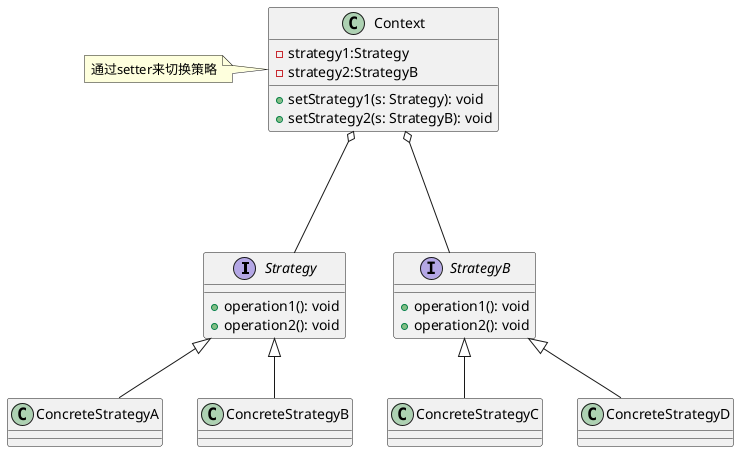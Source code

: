 @startuml

interface Strategy{
    + operation1(): void
    + operation2(): void
}

class ConcreteStrategyA{

}

class ConcreteStrategyB{

}
interface StrategyB{
    + operation1(): void
    + operation2(): void
}

class ConcreteStrategyC{

}

class ConcreteStrategyD{

}

class Context{
    - strategy1:Strategy
    - strategy2:StrategyB
    + setStrategy1(s: Strategy): void
    + setStrategy2(s: StrategyB): void
}

note left of Context
通过setter来切换策略
end note

Strategy <|-- ConcreteStrategyA
Strategy <|-- ConcreteStrategyB

StrategyB <|-- ConcreteStrategyC
StrategyB <|-- ConcreteStrategyD

Context o--- Strategy
Context o--- StrategyB
@enduml